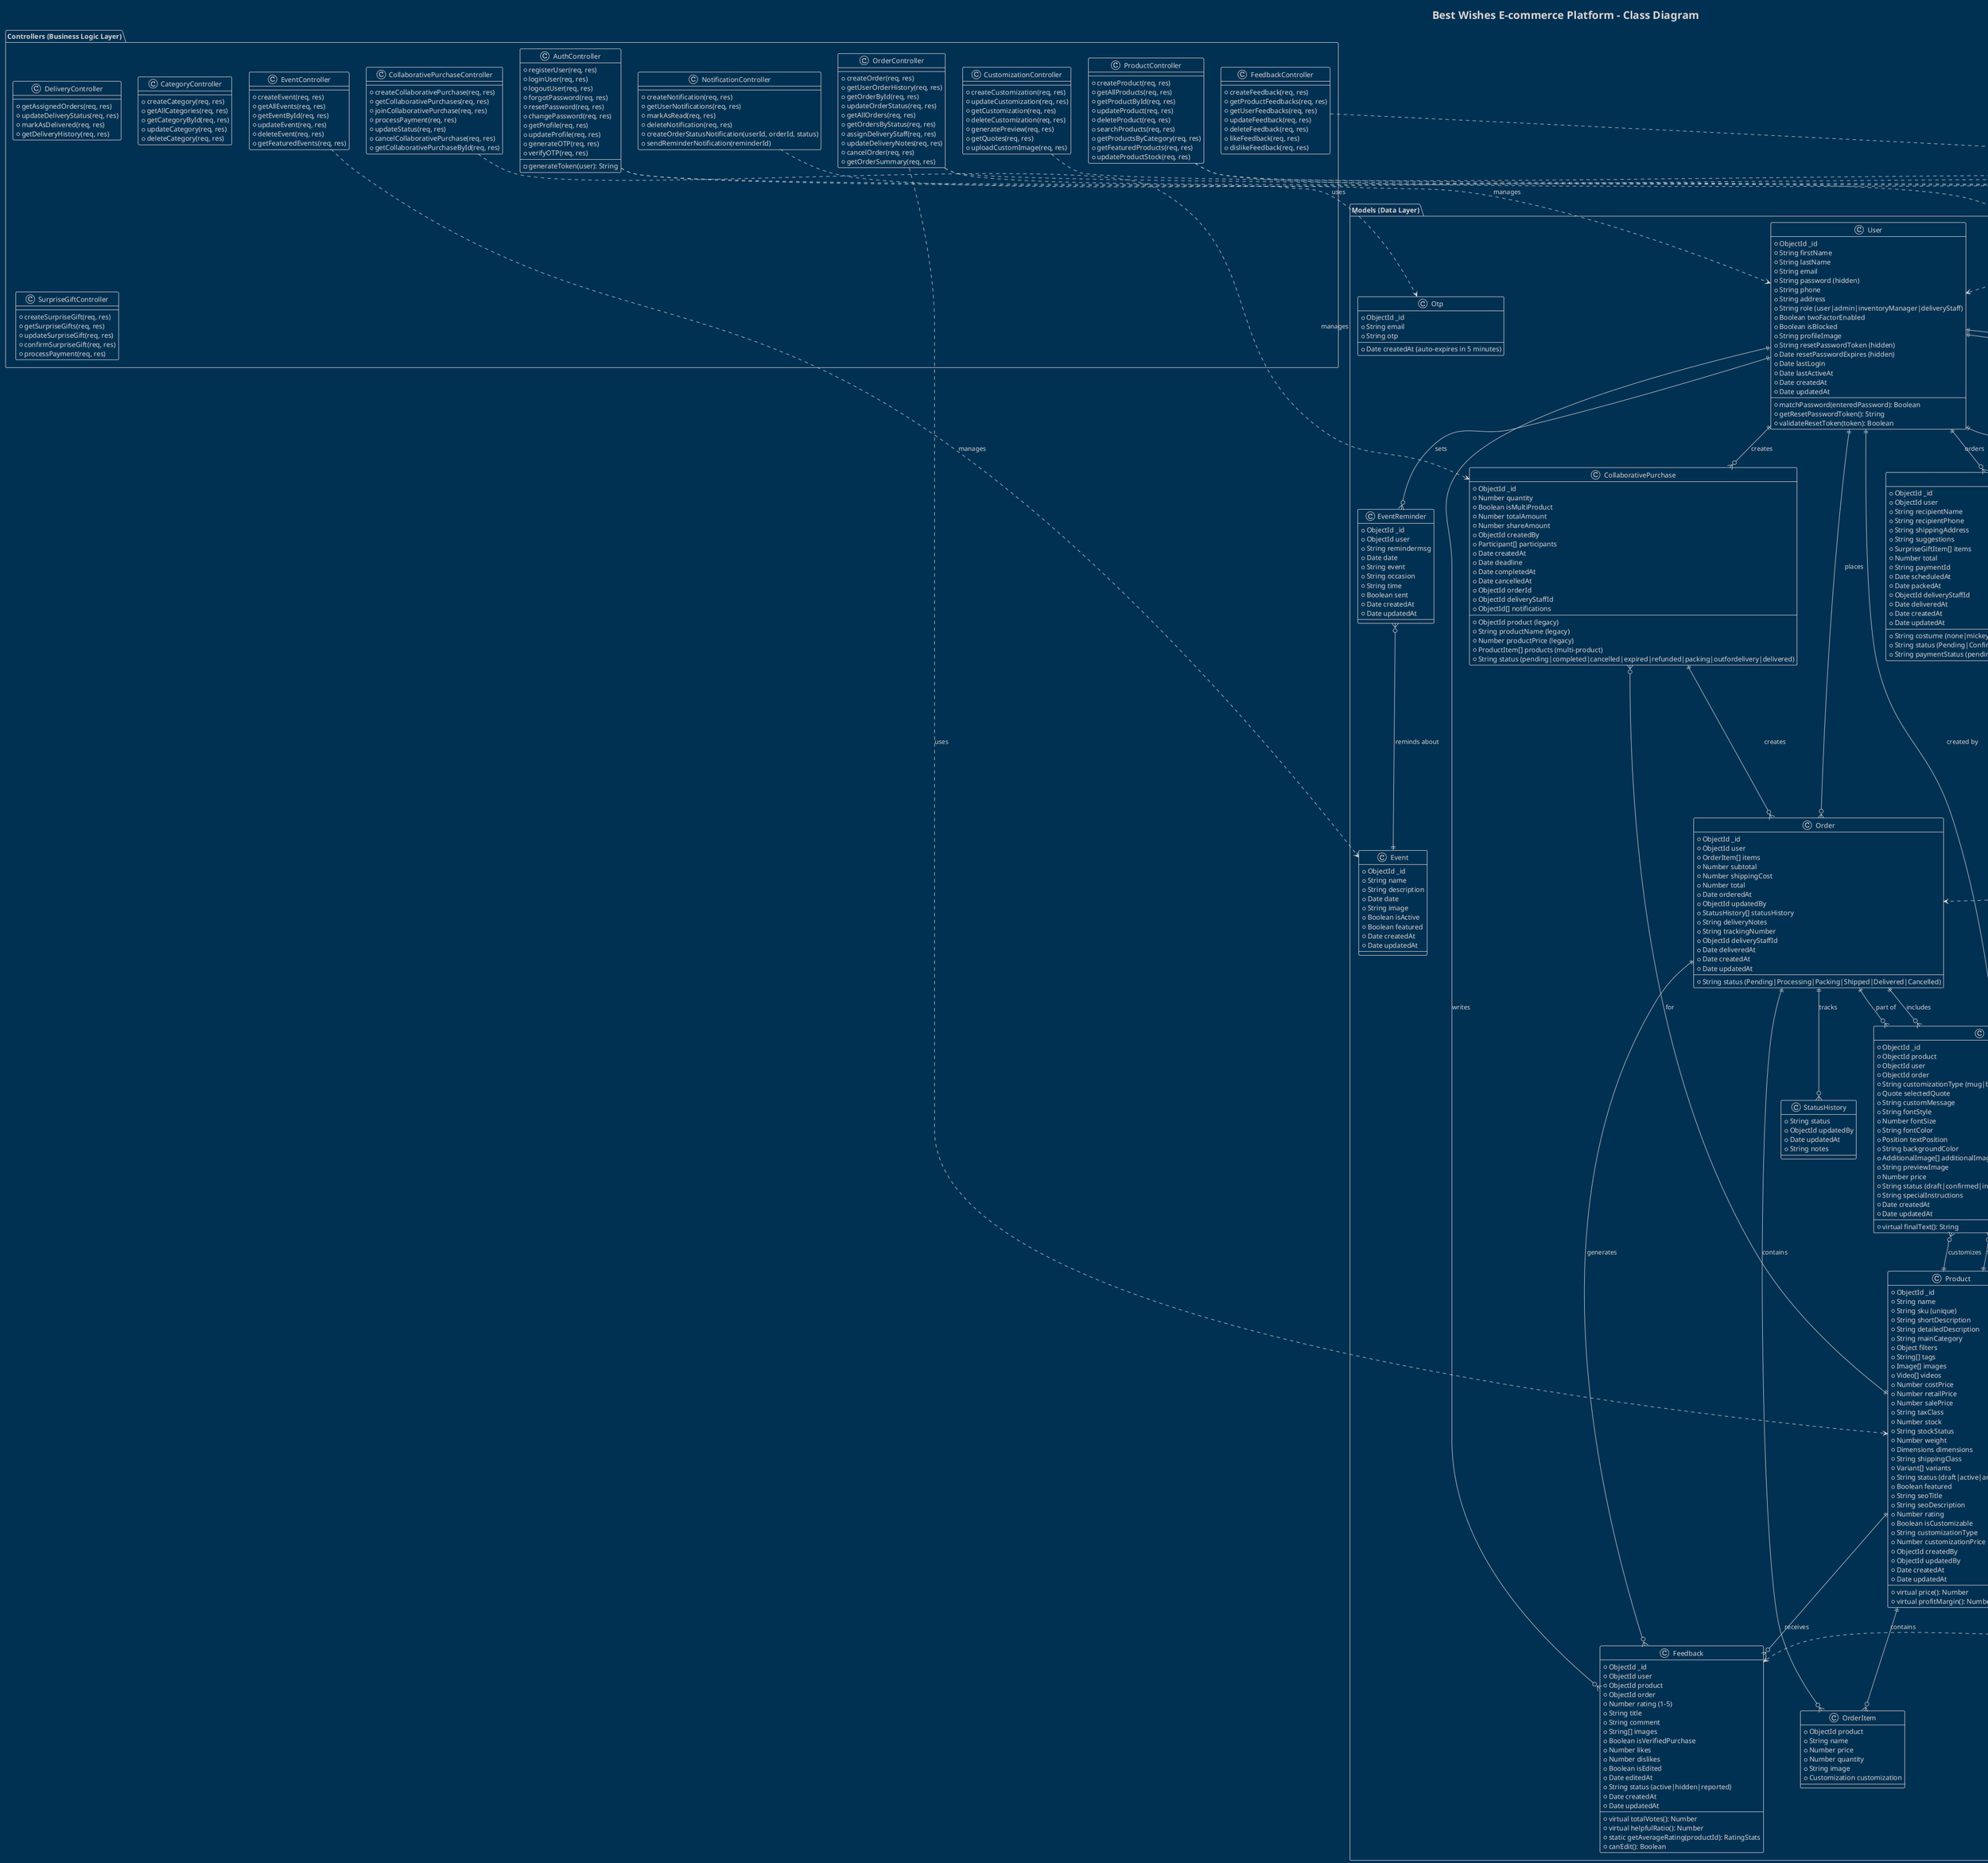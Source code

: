 @startuml BestWishesProjectClassDiagram
!theme blueprint
title Best Wishes E-commerce Platform - Class Diagram

package "Models (Data Layer)" {

    class User {
        +ObjectId _id
        +String firstName
        +String lastName
        +String email
        +String password (hidden)
        +String phone
        +String address
        +String role (user|admin|inventoryManager|deliveryStaff)
        +Boolean twoFactorEnabled
        +Boolean isBlocked
        +String profileImage
        +String resetPasswordToken (hidden)
        +Date resetPasswordExpires (hidden)
        +Date lastLogin
        +Date lastActiveAt
        +Date createdAt
        +Date updatedAt
        --
        +matchPassword(enteredPassword): Boolean
        +getResetPasswordToken(): String
        +validateResetToken(token): Boolean
    }

    class Product {
        +ObjectId _id
        +String name
        +String sku (unique)
        +String shortDescription
        +String detailedDescription
        +String mainCategory
        +Object filters
        +String[] tags
        +Image[] images
        +Video[] videos
        +Number costPrice
        +Number retailPrice
        +Number salePrice
        +String taxClass
        +Number stock
        +String stockStatus
        +Number weight
        +Dimensions dimensions
        +String shippingClass
        +Variant[] variants
        +String status (draft|active|archived)
        +Boolean featured
        +String seoTitle
        +String seoDescription
        +Number rating
        +Boolean isCustomizable
        +String customizationType
        +Number customizationPrice
        +ObjectId createdBy
        +ObjectId updatedBy
        +Date createdAt
        +Date updatedAt
        --
        +virtual price(): Number
        +virtual profitMargin(): Number
    }

    class Order {
        +ObjectId _id
        +ObjectId user
        +OrderItem[] items
        +Number subtotal
        +Number shippingCost
        +Number total
        +String status (Pending|Processing|Packing|Shipped|Delivered|Cancelled)
        +Date orderedAt
        +ObjectId updatedBy
        +StatusHistory[] statusHistory
        +String deliveryNotes
        +String trackingNumber
        +ObjectId deliveryStaffId
        +Date deliveredAt
        +Date createdAt
        +Date updatedAt
    }

    class OrderItem {
        +ObjectId product
        +String name
        +Number price
        +Number quantity
        +String image
        +Customization customization
    }

    class StatusHistory {
        +String status
        +ObjectId updatedBy
        +Date updatedAt
        +String notes
    }

    class Customization {
        +ObjectId _id
        +ObjectId product
        +ObjectId user
        +ObjectId order
        +String customizationType (mug|birthday-card|anniversary-card|general-card)
        +Quote selectedQuote
        +String customMessage
        +String fontStyle
        +Number fontSize
        +String fontColor
        +Position textPosition
        +String backgroundColor
        +AdditionalImage[] additionalImages
        +String previewImage
        +Number price
        +String status (draft|confirmed|in-production|completed|cancelled)
        +String specialInstructions
        +Date createdAt
        +Date updatedAt
        --
        +virtual finalText(): String
    }

    class Category {
        +ObjectId _id
        +String key (unique, lowercase)
        +String name
        +String description
        +Attribute[] attributes
        +String icon
        +String image
        +Boolean isActive
        +Number sortOrder
        +ObjectId createdBy
        +ObjectId updatedBy
        +Date createdAt
        +Date updatedAt
        --
        +virtual productCount(): Number
    }

    class Event {
        +ObjectId _id
        +String name
        +String description
        +Date date
        +String image
        +Boolean isActive
        +Boolean featured
        +Date createdAt
        +Date updatedAt
    }

    class CollaborativePurchase {
        +ObjectId _id
        +ObjectId product (legacy)
        +String productName (legacy)
        +Number productPrice (legacy)
        +Number quantity
        +ProductItem[] products (multi-product)
        +Boolean isMultiProduct
        +Number totalAmount
        +Number shareAmount
        +ObjectId createdBy
        +Participant[] participants
        +String status (pending|completed|cancelled|expired|refunded|packing|outfordelivery|delivered)
        +Date createdAt
        +Date deadline
        +Date completedAt
        +Date cancelledAt
        +ObjectId orderId
        +ObjectId deliveryStaffId
        +ObjectId[] notifications
    }

    class GiftContribution {
        +ObjectId _id
        +ObjectId product
        +String productName
        +Number productPrice
        +Number share
        +ObjectId createdBy
        +Participant[] participants
        +String status (pending|completed|cancelled|expired)
        +Date createdAt
        +Date deadline
        +ObjectId[] notifications
    }

    class SurpriseGift {
        +ObjectId _id
        +ObjectId user
        +String recipientName
        +String recipientPhone
        +String shippingAddress
        +String costume (none|mickey|tomjerry|joker)
        +String suggestions
        +SurpriseGiftItem[] items
        +Number total
        +String status (Pending|Confirmed|AwaitingPayment|Paid|Packing|OutForDelivery|Delivered|Cancelled)
        +String paymentStatus (pending|paid|failed)
        +String paymentId
        +Date scheduledAt
        +Date packedAt
        +ObjectId deliveryStaffId
        +Date deliveredAt
        +Date createdAt
        +Date updatedAt
    }

    class EventReminder {
        +ObjectId _id
        +ObjectId user
        +String remindermsg
        +Date date
        +String event
        +String occasion
        +String time
        +Boolean sent
        +Date createdAt
        +Date updatedAt
    }

    class Notification {
        +ObjectId _id
        +ObjectId user
        +String title
        +String message
        +String type (order|system|promotion|reminder|gift)
        +Boolean isRead
        +ObjectId relatedId
        +String relatedModel
        +String priority (low|medium|high)
        +String actionUrl
        +Date createdAt
        +Date updatedAt
    }

    class Feedback {
        +ObjectId _id
        +ObjectId user
        +ObjectId product
        +ObjectId order
        +Number rating (1-5)
        +String title
        +String comment
        +String[] images
        +Boolean isVerifiedPurchase
        +Number likes
        +Number dislikes
        +Boolean isEdited
        +Date editedAt
        +String status (active|hidden|reported)
        +Date createdAt
        +Date updatedAt
        --
        +virtual totalVotes(): Number
        +virtual helpfulRatio(): Number
        +static getAverageRating(productId): RatingStats
        +canEdit(): Boolean
    }

    class Otp {
        +ObjectId _id
        +String email
        +String otp
        +Date createdAt (auto-expires in 5 minutes)
    }

}

package "Controllers (Business Logic Layer)" {

    class AuthController {
        +registerUser(req, res)
        +loginUser(req, res)
        +logoutUser(req, res)
        +forgotPassword(req, res)
        +resetPassword(req, res)
        +changePassword(req, res)
        +getProfile(req, res)
        +updateProfile(req, res)
        +generateOTP(req, res)
        +verifyOTP(req, res)
        --
        -generateToken(user): String
    }

    class ProductController {
        +createProduct(req, res)
        +getAllProducts(req, res)
        +getProductById(req, res)
        +updateProduct(req, res)
        +deleteProduct(req, res)
        +searchProducts(req, res)
        +getProductsByCategory(req, res)
        +getFeaturedProducts(req, res)
        +updateProductStock(req, res)
    }

    class OrderController {
        +createOrder(req, res)
        +getUserOrderHistory(req, res)
        +getOrderById(req, res)
        +updateOrderStatus(req, res)
        +getAllOrders(req, res)
        +getOrdersByStatus(req, res)
        +assignDeliveryStaff(req, res)
        +updateDeliveryNotes(req, res)
        +cancelOrder(req, res)
        +getOrderSummary(req, res)
    }

    class CollaborativePurchaseController {
        +createCollaborativePurchase(req, res)
        +getCollaborativePurchases(req, res)
        +joinCollaborativePurchase(req, res)
        +processPayment(req, res)
        +updateStatus(req, res)
        +cancelCollaborativePurchase(req, res)
        +getCollaborativePurchaseById(req, res)
    }

    class CustomizationController {
        +createCustomization(req, res)
        +updateCustomization(req, res)
        +getCustomization(req, res)
        +deleteCustomization(req, res)
        +generatePreview(req, res)
        +getQuotes(req, res)
        +uploadCustomImage(req, res)
    }

    class EventController {
        +createEvent(req, res)
        +getAllEvents(req, res)
        +getEventById(req, res)
        +updateEvent(req, res)
        +deleteEvent(req, res)
        +getFeaturedEvents(req, res)
    }

    class NotificationController {
        +createNotification(req, res)
        +getUserNotifications(req, res)
        +markAsRead(req, res)
        +deleteNotification(req, res)
        +createOrderStatusNotification(userId, orderId, status)
        +sendReminderNotification(reminderId)
    }

    class FeedbackController {
        +createFeedback(req, res)
        +getProductFeedbacks(req, res)
        +getUserFeedbacks(req, res)
        +updateFeedback(req, res)
        +deleteFeedback(req, res)
        +likeFeedback(req, res)
        +dislikeFeedback(req, res)
    }

    class DeliveryController {
        +getAssignedOrders(req, res)
        +updateDeliveryStatus(req, res)
        +markAsDelivered(req, res)
        +getDeliveryHistory(req, res)
    }

    class CategoryController {
        +createCategory(req, res)
        +getAllCategories(req, res)
        +getCategoryById(req, res)
        +updateCategory(req, res)
        +deleteCategory(req, res)
    }

    class SurpriseGiftController {
        +createSurpriseGift(req, res)
        +getSurpriseGifts(req, res)
        +updateSurpriseGift(req, res)
        +confirmSurpriseGift(req, res)
        +processPayment(req, res)
    }

}

package "Middleware (Security & Validation Layer)" {

    class AuthMiddleware {
        +isAuthenticated(req, res, next)
        +authorizeRoles(...roles)
    }

    class ValidationMiddleware {
        +validateProduct[]
        +validateOrder[]
        +validateUser[]
        +validateEmail[]
    }

    class UploadMiddleware {
        +uploadSingle(fieldName)
        +uploadMultiple(fieldName, maxCount)
        +fileFilter(req, file, cb)
    }

    class ErrorHandler {
        +notFound(req, res, next)
        +errorHandler(err, req, res, next)
    }

}

package "Utils & Services" {

    class EmailService {
        +sendEmail(to, subject, text, html)
        +sendOTP(email, otp)
        +sendOrderConfirmation(order)
        +sendReminderEmail(reminder)
    }

    class CloudinaryService {
        +uploadImage(file)
        +uploadMultipleImages(files)
        +deleteImage(publicId)
    }

    class TokenGenerator {
        +generateJWT(payload)
        +verifyJWT(token)
        +generateResetToken()
    }

}

' Relationships
User ||--o{ Order : "places"
User ||--o{ EventReminder : "sets"
User ||--o{ Notification : "receives"
User ||--o{ Feedback : "writes"
User ||--o{ CollaborativePurchase : "creates"
User ||--o{ GiftContribution : "creates"
User ||--o{ SurpriseGift : "orders"
User ||--o{ Customization : "creates"

Product ||--o{ OrderItem : "contains"
Product ||--o{ Feedback : "receives"
Product ||--o{ Customization : "for"
Product }o--|| Category : "belongs to"

Order ||--o{ OrderItem : "contains"
Order ||--o{ StatusHistory : "tracks"
Order ||--o{ Feedback : "generates"
Order ||--o{ Customization : "includes"

CollaborativePurchase }o--|| Product : "for"
CollaborativePurchase ||--o{ Order : "creates"

GiftContribution }o--|| Product : "for"

EventReminder }o--|| Event : "reminds about"

Customization }o--|| Product : "customizes"
Customization }o--|| User : "created by"
Customization }o--|| Order : "part of"

' Controller Dependencies
AuthController ..> User : "manages"
AuthController ..> Otp : "uses"
ProductController ..> Product : "manages"
ProductController ..> Category : "uses"
OrderController ..> Order : "manages"
OrderController ..> Product : "uses"
OrderController ..> Notification : "creates"
CollaborativePurchaseController ..> CollaborativePurchase : "manages"
CustomizationController ..> Customization : "manages"
EventController ..> Event : "manages"
NotificationController ..> Notification : "manages"
FeedbackController ..> Feedback : "manages"

' Middleware Dependencies
AuthMiddleware ..> User : "authenticates"
UploadMiddleware ..> CloudinaryService : "uses"

@enduml